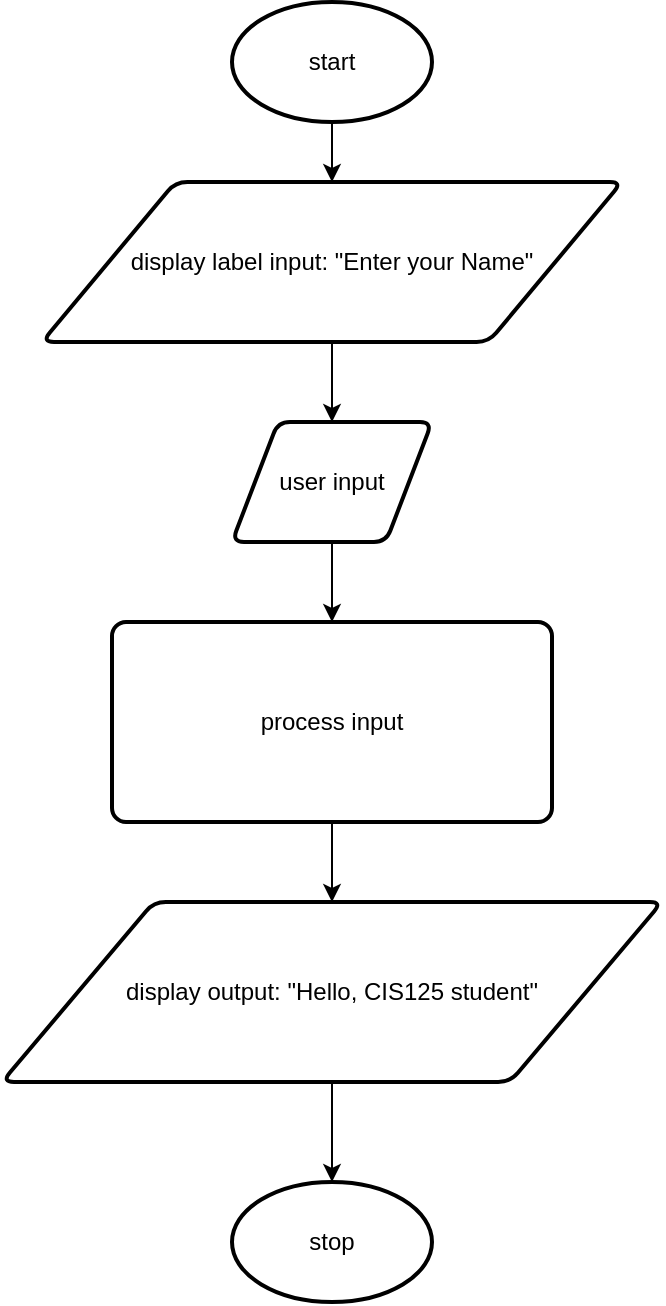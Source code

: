 <mxfile version="24.4.13" type="github">
  <diagram name="Page-1" id="j9vdjqKRdcNLqgjyeTFf">
    <mxGraphModel dx="1434" dy="746" grid="1" gridSize="10" guides="1" tooltips="1" connect="1" arrows="1" fold="1" page="1" pageScale="1" pageWidth="850" pageHeight="1100" math="0" shadow="0">
      <root>
        <mxCell id="0" />
        <mxCell id="1" parent="0" />
        <mxCell id="hk4jYY32vWd49gSxtiiF-7" value="" style="edgeStyle=orthogonalEdgeStyle;rounded=0;orthogonalLoop=1;jettySize=auto;html=1;" edge="1" parent="1" source="hk4jYY32vWd49gSxtiiF-1" target="hk4jYY32vWd49gSxtiiF-5">
          <mxGeometry relative="1" as="geometry" />
        </mxCell>
        <mxCell id="hk4jYY32vWd49gSxtiiF-1" value="start" style="strokeWidth=2;html=1;shape=mxgraph.flowchart.start_1;whiteSpace=wrap;" vertex="1" parent="1">
          <mxGeometry x="375" y="40" width="100" height="60" as="geometry" />
        </mxCell>
        <mxCell id="hk4jYY32vWd49gSxtiiF-9" value="" style="edgeStyle=orthogonalEdgeStyle;rounded=0;orthogonalLoop=1;jettySize=auto;html=1;" edge="1" parent="1" source="hk4jYY32vWd49gSxtiiF-5" target="hk4jYY32vWd49gSxtiiF-6">
          <mxGeometry relative="1" as="geometry" />
        </mxCell>
        <mxCell id="hk4jYY32vWd49gSxtiiF-5" value="display label input: &quot;Enter your Name&quot;" style="shape=parallelogram;html=1;strokeWidth=2;perimeter=parallelogramPerimeter;whiteSpace=wrap;rounded=1;arcSize=12;size=0.23;" vertex="1" parent="1">
          <mxGeometry x="280" y="130" width="290" height="80" as="geometry" />
        </mxCell>
        <mxCell id="hk4jYY32vWd49gSxtiiF-12" value="" style="edgeStyle=orthogonalEdgeStyle;rounded=0;orthogonalLoop=1;jettySize=auto;html=1;" edge="1" parent="1" source="hk4jYY32vWd49gSxtiiF-6" target="hk4jYY32vWd49gSxtiiF-10">
          <mxGeometry relative="1" as="geometry" />
        </mxCell>
        <mxCell id="hk4jYY32vWd49gSxtiiF-6" value="user input" style="shape=parallelogram;html=1;strokeWidth=2;perimeter=parallelogramPerimeter;whiteSpace=wrap;rounded=1;arcSize=12;size=0.23;" vertex="1" parent="1">
          <mxGeometry x="375" y="250" width="100" height="60" as="geometry" />
        </mxCell>
        <mxCell id="hk4jYY32vWd49gSxtiiF-14" value="" style="edgeStyle=orthogonalEdgeStyle;rounded=0;orthogonalLoop=1;jettySize=auto;html=1;" edge="1" parent="1" source="hk4jYY32vWd49gSxtiiF-10" target="hk4jYY32vWd49gSxtiiF-13">
          <mxGeometry relative="1" as="geometry" />
        </mxCell>
        <mxCell id="hk4jYY32vWd49gSxtiiF-10" value="process input" style="rounded=1;whiteSpace=wrap;html=1;absoluteArcSize=1;arcSize=14;strokeWidth=2;" vertex="1" parent="1">
          <mxGeometry x="315" y="350" width="220" height="100" as="geometry" />
        </mxCell>
        <mxCell id="hk4jYY32vWd49gSxtiiF-18" value="" style="edgeStyle=orthogonalEdgeStyle;rounded=0;orthogonalLoop=1;jettySize=auto;html=1;" edge="1" parent="1" source="hk4jYY32vWd49gSxtiiF-13" target="hk4jYY32vWd49gSxtiiF-17">
          <mxGeometry relative="1" as="geometry" />
        </mxCell>
        <mxCell id="hk4jYY32vWd49gSxtiiF-13" value="display output: &quot;Hello, CIS125 student&quot;" style="shape=parallelogram;html=1;strokeWidth=2;perimeter=parallelogramPerimeter;whiteSpace=wrap;rounded=1;arcSize=12;size=0.23;" vertex="1" parent="1">
          <mxGeometry x="260" y="490" width="330" height="90" as="geometry" />
        </mxCell>
        <mxCell id="hk4jYY32vWd49gSxtiiF-17" value="stop" style="strokeWidth=2;html=1;shape=mxgraph.flowchart.start_1;whiteSpace=wrap;" vertex="1" parent="1">
          <mxGeometry x="375" y="630" width="100" height="60" as="geometry" />
        </mxCell>
      </root>
    </mxGraphModel>
  </diagram>
</mxfile>
